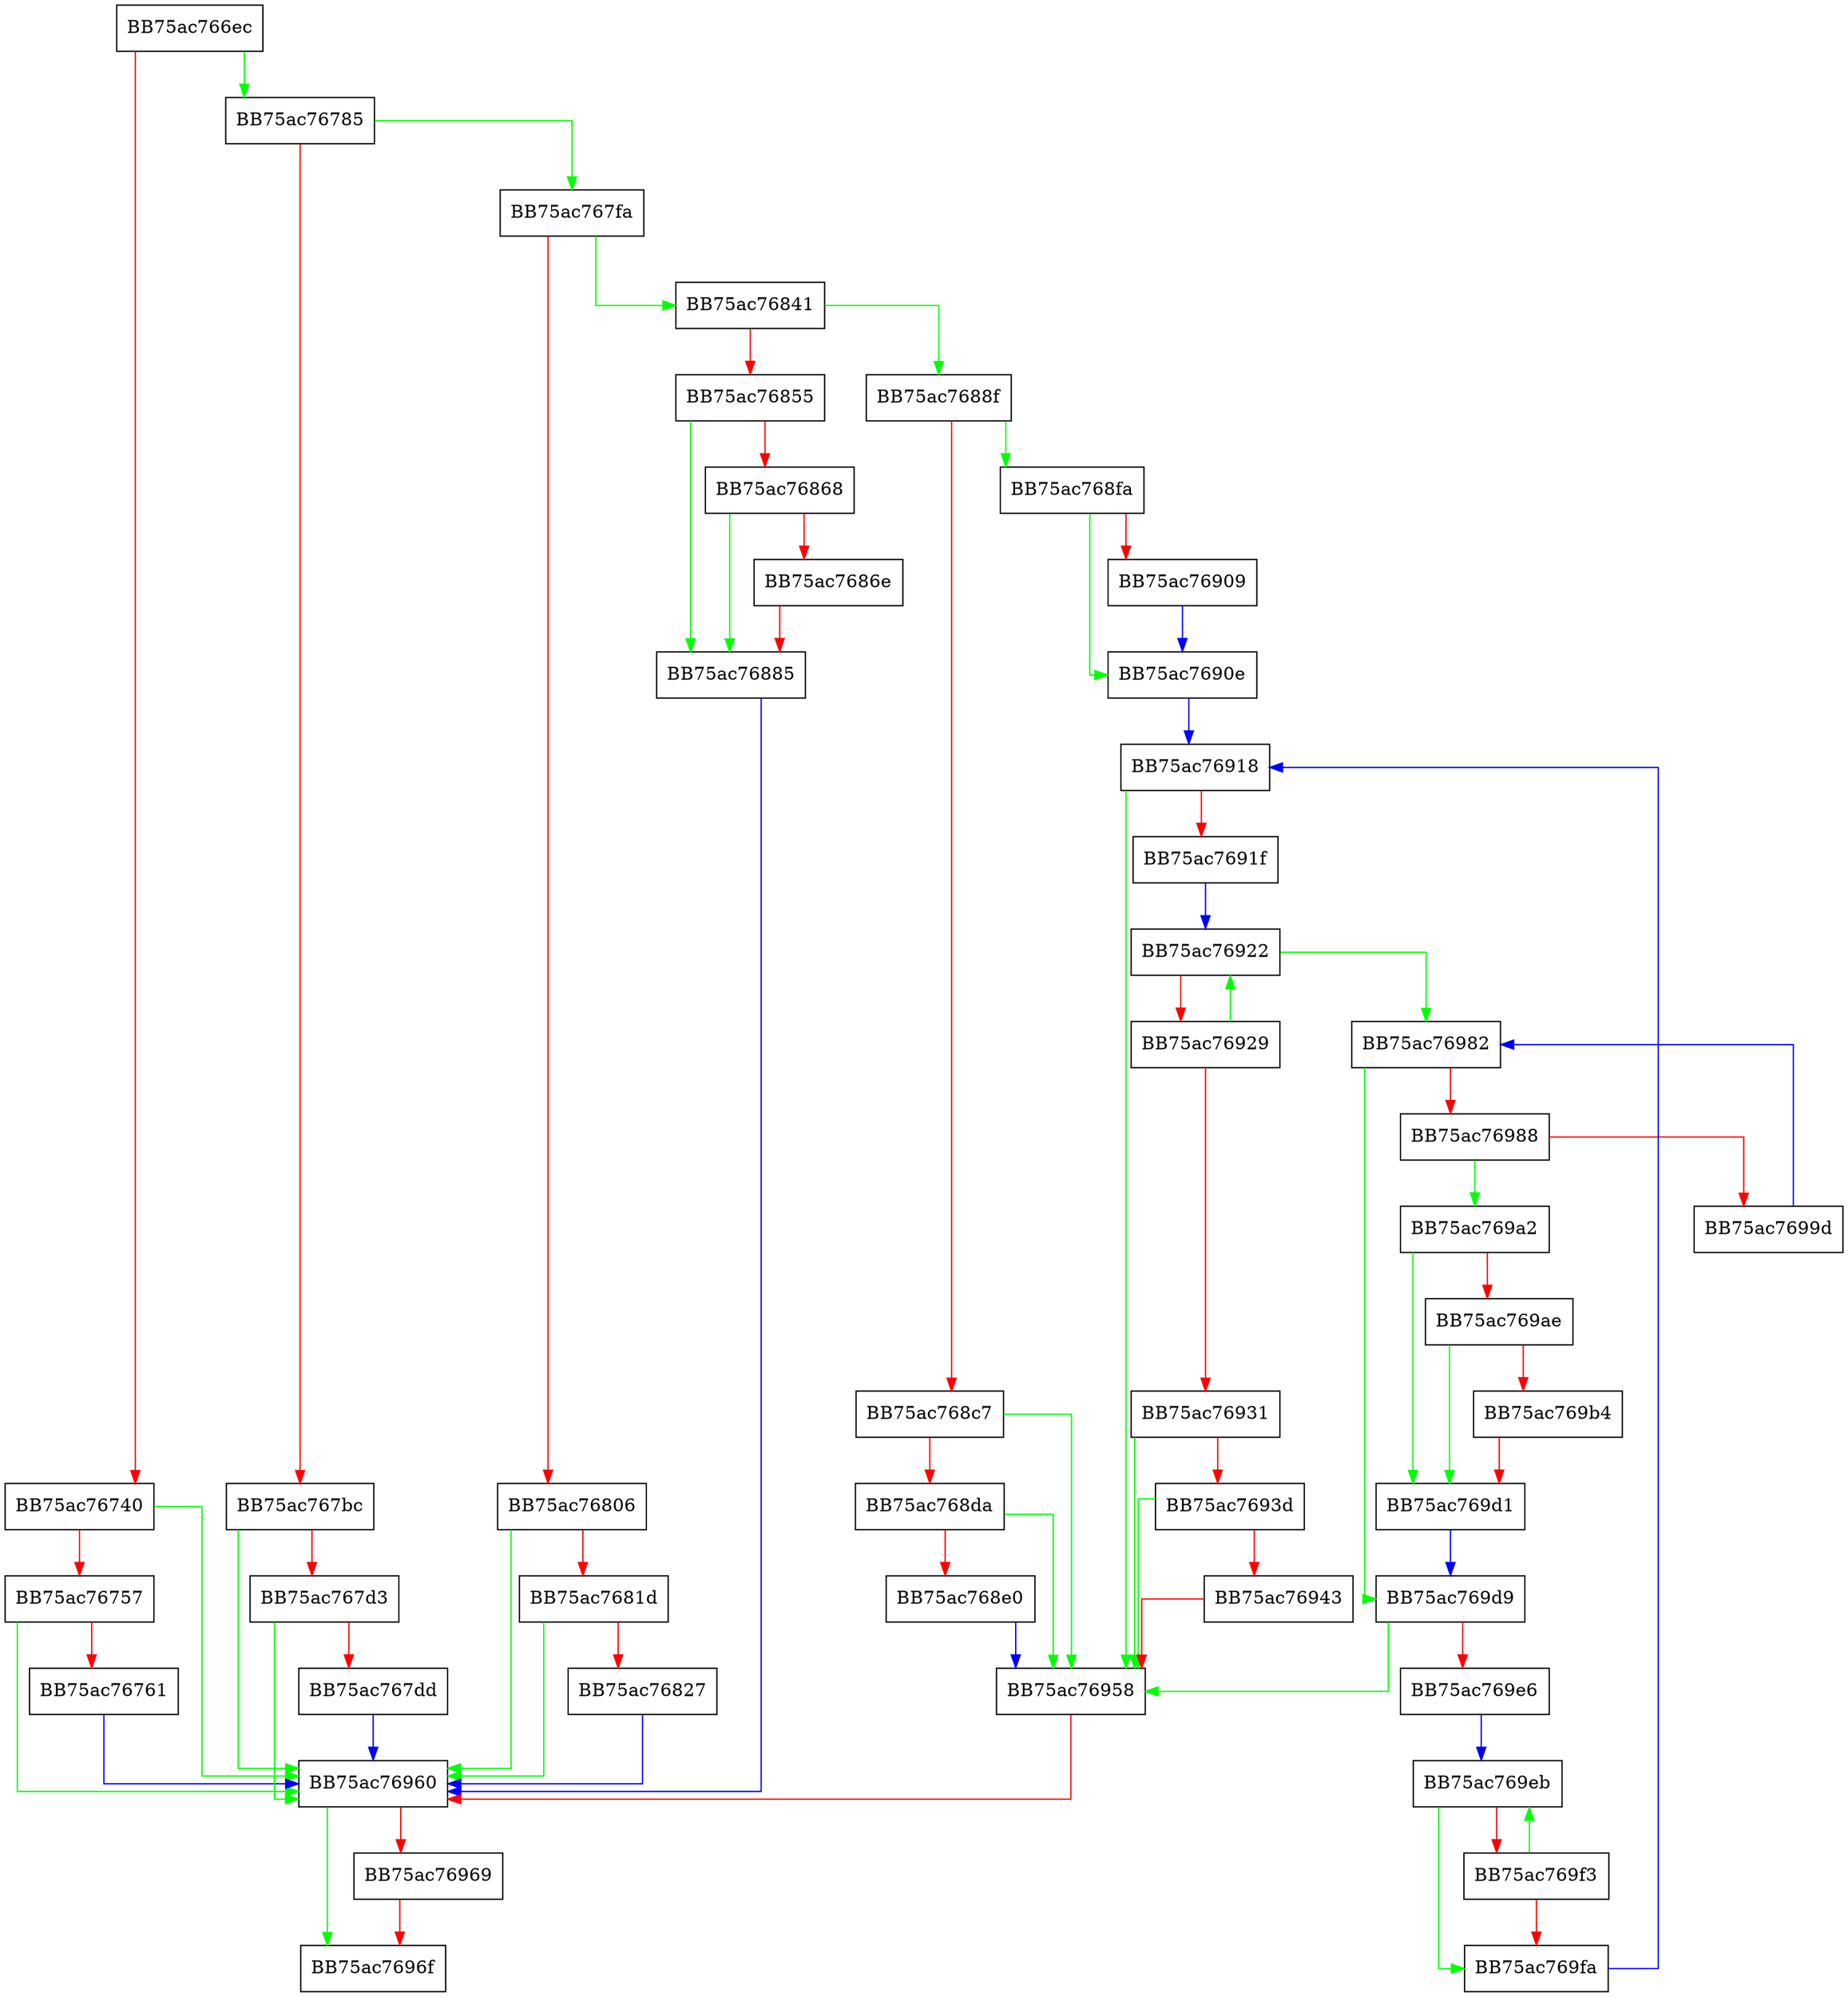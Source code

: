 digraph IsInPendingForRebootList {
  node [shape="box"];
  graph [splines=ortho];
  BB75ac766ec -> BB75ac76785 [color="green"];
  BB75ac766ec -> BB75ac76740 [color="red"];
  BB75ac76740 -> BB75ac76960 [color="green"];
  BB75ac76740 -> BB75ac76757 [color="red"];
  BB75ac76757 -> BB75ac76960 [color="green"];
  BB75ac76757 -> BB75ac76761 [color="red"];
  BB75ac76761 -> BB75ac76960 [color="blue"];
  BB75ac76785 -> BB75ac767fa [color="green"];
  BB75ac76785 -> BB75ac767bc [color="red"];
  BB75ac767bc -> BB75ac76960 [color="green"];
  BB75ac767bc -> BB75ac767d3 [color="red"];
  BB75ac767d3 -> BB75ac76960 [color="green"];
  BB75ac767d3 -> BB75ac767dd [color="red"];
  BB75ac767dd -> BB75ac76960 [color="blue"];
  BB75ac767fa -> BB75ac76841 [color="green"];
  BB75ac767fa -> BB75ac76806 [color="red"];
  BB75ac76806 -> BB75ac76960 [color="green"];
  BB75ac76806 -> BB75ac7681d [color="red"];
  BB75ac7681d -> BB75ac76960 [color="green"];
  BB75ac7681d -> BB75ac76827 [color="red"];
  BB75ac76827 -> BB75ac76960 [color="blue"];
  BB75ac76841 -> BB75ac7688f [color="green"];
  BB75ac76841 -> BB75ac76855 [color="red"];
  BB75ac76855 -> BB75ac76885 [color="green"];
  BB75ac76855 -> BB75ac76868 [color="red"];
  BB75ac76868 -> BB75ac76885 [color="green"];
  BB75ac76868 -> BB75ac7686e [color="red"];
  BB75ac7686e -> BB75ac76885 [color="red"];
  BB75ac76885 -> BB75ac76960 [color="blue"];
  BB75ac7688f -> BB75ac768fa [color="green"];
  BB75ac7688f -> BB75ac768c7 [color="red"];
  BB75ac768c7 -> BB75ac76958 [color="green"];
  BB75ac768c7 -> BB75ac768da [color="red"];
  BB75ac768da -> BB75ac76958 [color="green"];
  BB75ac768da -> BB75ac768e0 [color="red"];
  BB75ac768e0 -> BB75ac76958 [color="blue"];
  BB75ac768fa -> BB75ac7690e [color="green"];
  BB75ac768fa -> BB75ac76909 [color="red"];
  BB75ac76909 -> BB75ac7690e [color="blue"];
  BB75ac7690e -> BB75ac76918 [color="blue"];
  BB75ac76918 -> BB75ac76958 [color="green"];
  BB75ac76918 -> BB75ac7691f [color="red"];
  BB75ac7691f -> BB75ac76922 [color="blue"];
  BB75ac76922 -> BB75ac76982 [color="green"];
  BB75ac76922 -> BB75ac76929 [color="red"];
  BB75ac76929 -> BB75ac76922 [color="green"];
  BB75ac76929 -> BB75ac76931 [color="red"];
  BB75ac76931 -> BB75ac76958 [color="green"];
  BB75ac76931 -> BB75ac7693d [color="red"];
  BB75ac7693d -> BB75ac76958 [color="green"];
  BB75ac7693d -> BB75ac76943 [color="red"];
  BB75ac76943 -> BB75ac76958 [color="red"];
  BB75ac76958 -> BB75ac76960 [color="red"];
  BB75ac76960 -> BB75ac7696f [color="green"];
  BB75ac76960 -> BB75ac76969 [color="red"];
  BB75ac76969 -> BB75ac7696f [color="red"];
  BB75ac76982 -> BB75ac769d9 [color="green"];
  BB75ac76982 -> BB75ac76988 [color="red"];
  BB75ac76988 -> BB75ac769a2 [color="green"];
  BB75ac76988 -> BB75ac7699d [color="red"];
  BB75ac7699d -> BB75ac76982 [color="blue"];
  BB75ac769a2 -> BB75ac769d1 [color="green"];
  BB75ac769a2 -> BB75ac769ae [color="red"];
  BB75ac769ae -> BB75ac769d1 [color="green"];
  BB75ac769ae -> BB75ac769b4 [color="red"];
  BB75ac769b4 -> BB75ac769d1 [color="red"];
  BB75ac769d1 -> BB75ac769d9 [color="blue"];
  BB75ac769d9 -> BB75ac76958 [color="green"];
  BB75ac769d9 -> BB75ac769e6 [color="red"];
  BB75ac769e6 -> BB75ac769eb [color="blue"];
  BB75ac769eb -> BB75ac769fa [color="green"];
  BB75ac769eb -> BB75ac769f3 [color="red"];
  BB75ac769f3 -> BB75ac769eb [color="green"];
  BB75ac769f3 -> BB75ac769fa [color="red"];
  BB75ac769fa -> BB75ac76918 [color="blue"];
}